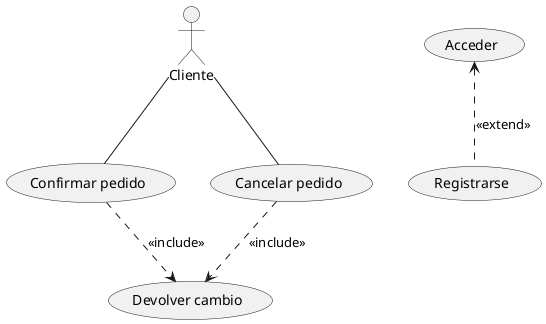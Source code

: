 @startuml

actor Cliente

(Confirmar pedido)
(Cancelar pedido)
(Devolver cambio)

Cliente -- (Confirmar pedido)
Cliente -- (Cancelar pedido)

(Confirmar pedido) ..> (Devolver cambio) : <<include>>
(Cancelar pedido) ..> (Devolver cambio) : <<include>>


(Acceder)
(Registrarse)

(Acceder) <.. (Registrarse) : <<extend>>

@enduml